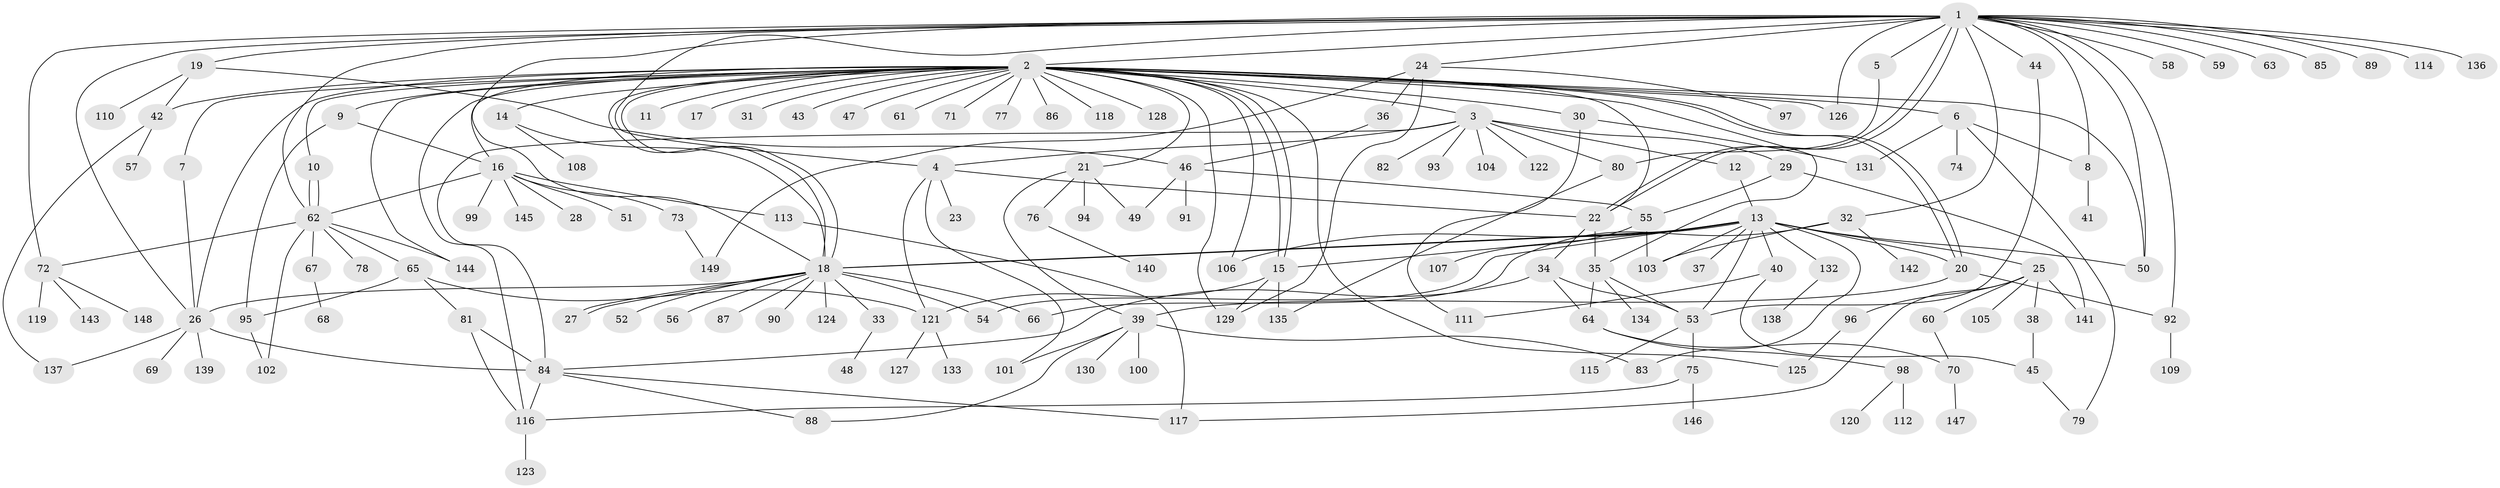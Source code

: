 // Generated by graph-tools (version 1.1) at 2025/11/02/27/25 16:11:13]
// undirected, 149 vertices, 219 edges
graph export_dot {
graph [start="1"]
  node [color=gray90,style=filled];
  1;
  2;
  3;
  4;
  5;
  6;
  7;
  8;
  9;
  10;
  11;
  12;
  13;
  14;
  15;
  16;
  17;
  18;
  19;
  20;
  21;
  22;
  23;
  24;
  25;
  26;
  27;
  28;
  29;
  30;
  31;
  32;
  33;
  34;
  35;
  36;
  37;
  38;
  39;
  40;
  41;
  42;
  43;
  44;
  45;
  46;
  47;
  48;
  49;
  50;
  51;
  52;
  53;
  54;
  55;
  56;
  57;
  58;
  59;
  60;
  61;
  62;
  63;
  64;
  65;
  66;
  67;
  68;
  69;
  70;
  71;
  72;
  73;
  74;
  75;
  76;
  77;
  78;
  79;
  80;
  81;
  82;
  83;
  84;
  85;
  86;
  87;
  88;
  89;
  90;
  91;
  92;
  93;
  94;
  95;
  96;
  97;
  98;
  99;
  100;
  101;
  102;
  103;
  104;
  105;
  106;
  107;
  108;
  109;
  110;
  111;
  112;
  113;
  114;
  115;
  116;
  117;
  118;
  119;
  120;
  121;
  122;
  123;
  124;
  125;
  126;
  127;
  128;
  129;
  130;
  131;
  132;
  133;
  134;
  135;
  136;
  137;
  138;
  139;
  140;
  141;
  142;
  143;
  144;
  145;
  146;
  147;
  148;
  149;
  1 -- 2;
  1 -- 4;
  1 -- 5;
  1 -- 8;
  1 -- 18;
  1 -- 19;
  1 -- 22;
  1 -- 22;
  1 -- 24;
  1 -- 26;
  1 -- 32;
  1 -- 44;
  1 -- 50;
  1 -- 58;
  1 -- 59;
  1 -- 62;
  1 -- 63;
  1 -- 72;
  1 -- 85;
  1 -- 89;
  1 -- 92;
  1 -- 114;
  1 -- 126;
  1 -- 136;
  2 -- 3;
  2 -- 6;
  2 -- 7;
  2 -- 9;
  2 -- 10;
  2 -- 11;
  2 -- 14;
  2 -- 15;
  2 -- 15;
  2 -- 16;
  2 -- 17;
  2 -- 18;
  2 -- 18;
  2 -- 20;
  2 -- 20;
  2 -- 21;
  2 -- 22;
  2 -- 26;
  2 -- 30;
  2 -- 31;
  2 -- 35;
  2 -- 42;
  2 -- 43;
  2 -- 47;
  2 -- 50;
  2 -- 61;
  2 -- 71;
  2 -- 77;
  2 -- 86;
  2 -- 106;
  2 -- 116;
  2 -- 118;
  2 -- 125;
  2 -- 126;
  2 -- 128;
  2 -- 129;
  2 -- 144;
  3 -- 4;
  3 -- 12;
  3 -- 29;
  3 -- 80;
  3 -- 82;
  3 -- 84;
  3 -- 93;
  3 -- 104;
  3 -- 122;
  4 -- 22;
  4 -- 23;
  4 -- 101;
  4 -- 121;
  5 -- 80;
  6 -- 8;
  6 -- 74;
  6 -- 79;
  6 -- 131;
  7 -- 26;
  8 -- 41;
  9 -- 16;
  9 -- 95;
  10 -- 62;
  10 -- 62;
  12 -- 13;
  13 -- 15;
  13 -- 18;
  13 -- 18;
  13 -- 20;
  13 -- 25;
  13 -- 37;
  13 -- 40;
  13 -- 50;
  13 -- 53;
  13 -- 54;
  13 -- 83;
  13 -- 103;
  13 -- 106;
  13 -- 132;
  14 -- 18;
  14 -- 108;
  15 -- 121;
  15 -- 129;
  15 -- 135;
  16 -- 28;
  16 -- 51;
  16 -- 62;
  16 -- 73;
  16 -- 99;
  16 -- 113;
  16 -- 145;
  18 -- 26;
  18 -- 27;
  18 -- 27;
  18 -- 33;
  18 -- 52;
  18 -- 54;
  18 -- 56;
  18 -- 66;
  18 -- 87;
  18 -- 90;
  18 -- 124;
  19 -- 42;
  19 -- 46;
  19 -- 110;
  20 -- 39;
  20 -- 92;
  21 -- 39;
  21 -- 49;
  21 -- 76;
  21 -- 94;
  22 -- 34;
  22 -- 35;
  24 -- 36;
  24 -- 97;
  24 -- 129;
  24 -- 149;
  25 -- 38;
  25 -- 60;
  25 -- 96;
  25 -- 105;
  25 -- 117;
  25 -- 141;
  26 -- 69;
  26 -- 84;
  26 -- 137;
  26 -- 139;
  29 -- 55;
  29 -- 141;
  30 -- 111;
  30 -- 131;
  32 -- 66;
  32 -- 103;
  32 -- 142;
  33 -- 48;
  34 -- 53;
  34 -- 64;
  34 -- 84;
  35 -- 53;
  35 -- 64;
  35 -- 134;
  36 -- 46;
  38 -- 45;
  39 -- 83;
  39 -- 88;
  39 -- 100;
  39 -- 101;
  39 -- 130;
  40 -- 45;
  40 -- 111;
  42 -- 57;
  42 -- 137;
  44 -- 53;
  45 -- 79;
  46 -- 49;
  46 -- 55;
  46 -- 91;
  53 -- 75;
  53 -- 115;
  55 -- 103;
  55 -- 107;
  60 -- 70;
  62 -- 65;
  62 -- 67;
  62 -- 72;
  62 -- 78;
  62 -- 102;
  62 -- 144;
  64 -- 70;
  64 -- 98;
  65 -- 81;
  65 -- 95;
  65 -- 121;
  67 -- 68;
  70 -- 147;
  72 -- 119;
  72 -- 143;
  72 -- 148;
  73 -- 149;
  75 -- 116;
  75 -- 146;
  76 -- 140;
  80 -- 135;
  81 -- 84;
  81 -- 116;
  84 -- 88;
  84 -- 116;
  84 -- 117;
  92 -- 109;
  95 -- 102;
  96 -- 125;
  98 -- 112;
  98 -- 120;
  113 -- 117;
  116 -- 123;
  121 -- 127;
  121 -- 133;
  132 -- 138;
}
